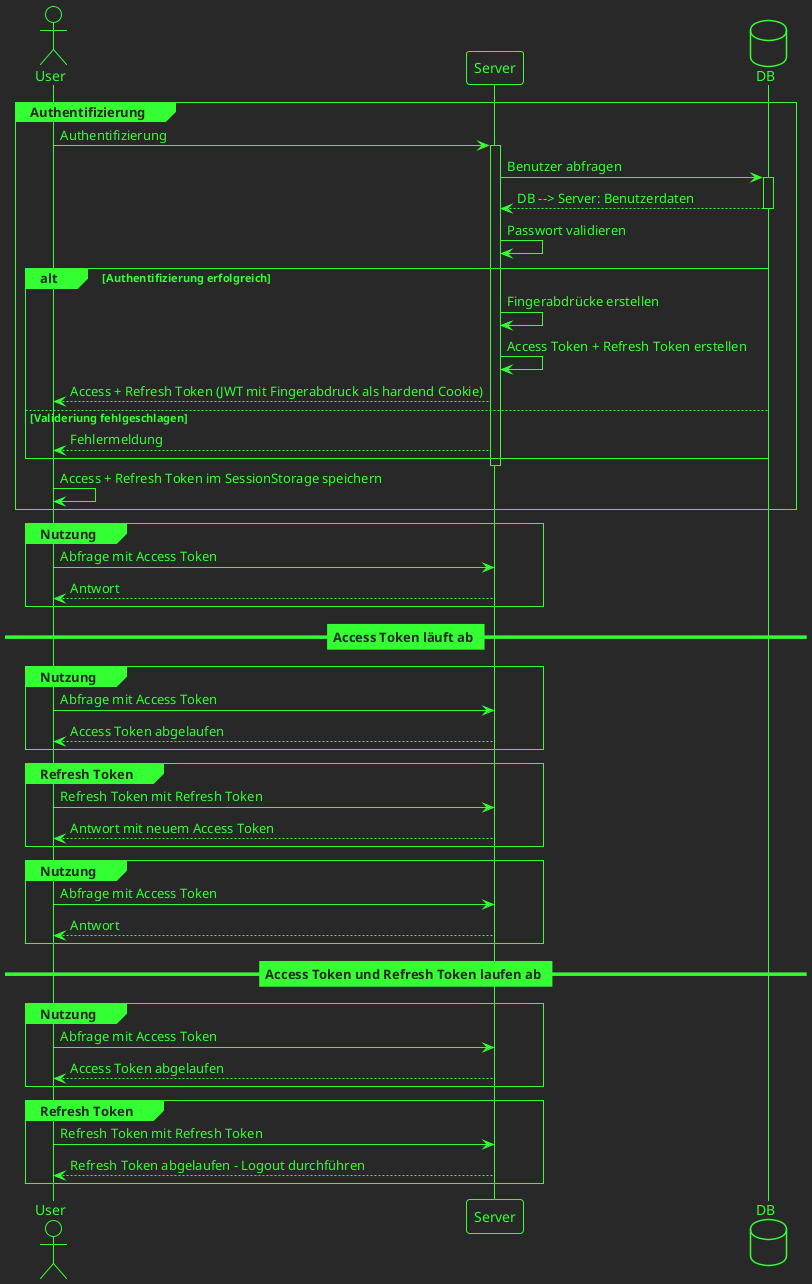 @startuml
!theme crt-green

actor User
participant Server
database DB

group Authentifizierung
  User -> Server: Authentifizierung
  activate Server

  Server -> DB: Benutzer abfragen
  activate DB
  return DB --> Server: Benutzerdaten

  Server -> Server: Passwort validieren
  alt Authentifizierung erfolgreich
    Server -> Server: Fingerabdrücke erstellen
    Server -> Server: Access Token + Refresh Token erstellen

    Server --> User: Access + Refresh Token (JWT mit Fingerabdruck als hardend Cookie)
  else Valideriung fehlgeschlagen
    Server --> User: Fehlermeldung
  end
  deactivate Server

  User -> User: Access + Refresh Token im SessionStorage speichern
end

group Nutzung
  User -> Server: Abfrage mit Access Token
  Server --> User: Antwort
end

== Access Token läuft ab ==

group Nutzung
  User -> Server: Abfrage mit Access Token
  Server --> User: Access Token abgelaufen
end

group Refresh Token
  User -> Server: Refresh Token mit Refresh Token
  Server --> User: Antwort mit neuem Access Token
end

group Nutzung
  User -> Server: Abfrage mit Access Token
  Server --> User: Antwort
end

== Access Token und Refresh Token laufen ab ==

group Nutzung
  User -> Server: Abfrage mit Access Token
  Server --> User: Access Token abgelaufen
end

group Refresh Token
  User -> Server: Refresh Token mit Refresh Token
  Server --> User: Refresh Token abgelaufen - Logout durchführen
end


@enduml

